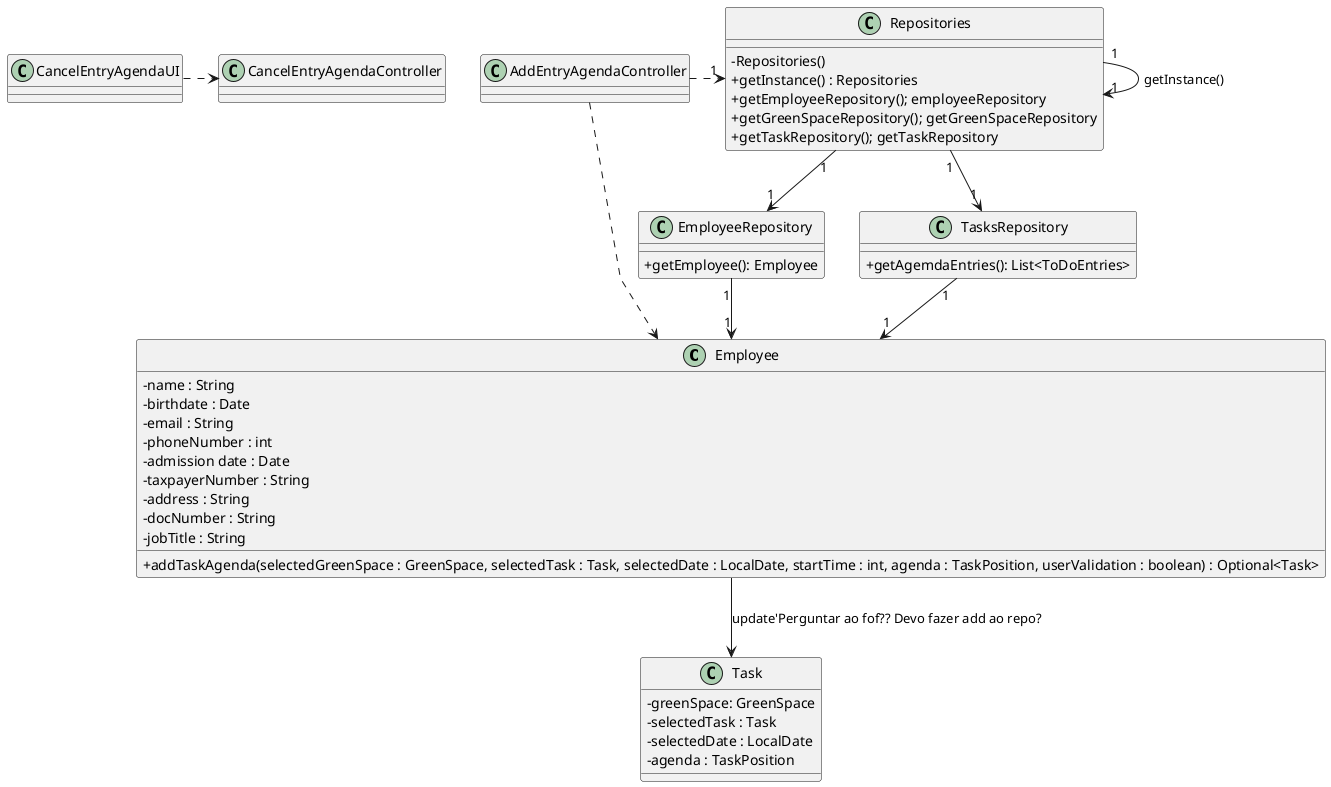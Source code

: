 @startuml
'skinparam monochrome true
skinparam packageStyle rectangle
skinparam shadowing false
skinparam linetype polyline
'skinparam linetype orto

skinparam classAttributeIconSize 0

'left to right direction
class Employee{
    -name : String
    -birthdate : Date
    -email : String
    -phoneNumber : int
    -admission date : Date
    -taxpayerNumber : String
    -address : String
    -docNumber : String
    -jobTitle : String

+ addTaskAgenda(selectedGreenSpace : GreenSpace, selectedTask : Task, selectedDate : LocalDate, startTime : int, agenda : TaskPosition, userValidation : boolean) : Optional<Task>


}

class Task{
-greenSpace: GreenSpace
-selectedTask : Task
-selectedDate : LocalDate
-agenda : TaskPosition

}


class CancelEntryAgendaController{

}

class CancelEntryAgendaUI{

}

class Repositories {
    - Repositories()
    + getInstance() : Repositories
    + getEmployeeRepository(); employeeRepository
     + getGreenSpaceRepository(); getGreenSpaceRepository
     + getTaskRepository(); getTaskRepository

}
class EmployeeRepository{


+getEmployee(): Employee

}
class TasksRepository{
 +getAgemdaEntries(): List<ToDoEntries>
}

CancelEntryAgendaUI .>CancelEntryAgendaController

AddEntryAgendaController .> "1" Repositories

Repositories "1" --> "1" Repositories : getInstance()
Repositories "1" --> "1" EmployeeRepository
Repositories "1" --> "1" TasksRepository

AddEntryAgendaController ..>Employee

EmployeeRepository "1" --> "1" Employee
TasksRepository "1" --> "1" Employee

Employee --> Task: update'Perguntar ao fof?? Devo fazer add ao repo?


@enduml